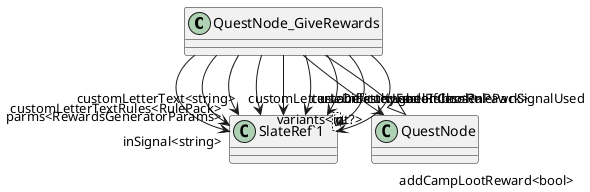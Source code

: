@startuml
class QuestNode_GiveRewards {
}
class "SlateRef`1"<T> {
}
QuestNode <|-- QuestNode_GiveRewards
QuestNode_GiveRewards --> "inSignal<string>" "SlateRef`1"
QuestNode_GiveRewards --> "parms<RewardsGeneratorParams>" "SlateRef`1"
QuestNode_GiveRewards --> "customLetterLabel<string>" "SlateRef`1"
QuestNode_GiveRewards --> "customLetterText<string>" "SlateRef`1"
QuestNode_GiveRewards --> "customLetterLabelRules<RulePack>" "SlateRef`1"
QuestNode_GiveRewards --> "customLetterTextRules<RulePack>" "SlateRef`1"
QuestNode_GiveRewards --> "useDifficultyFactor<bool?>" "SlateRef`1"
QuestNode_GiveRewards --> "nodeIfChosenPawnSignalUsed" QuestNode
QuestNode_GiveRewards --> "variants<int?>" "SlateRef`1"
QuestNode_GiveRewards --> "addCampLootReward<bool>" "SlateRef`1"
@enduml

